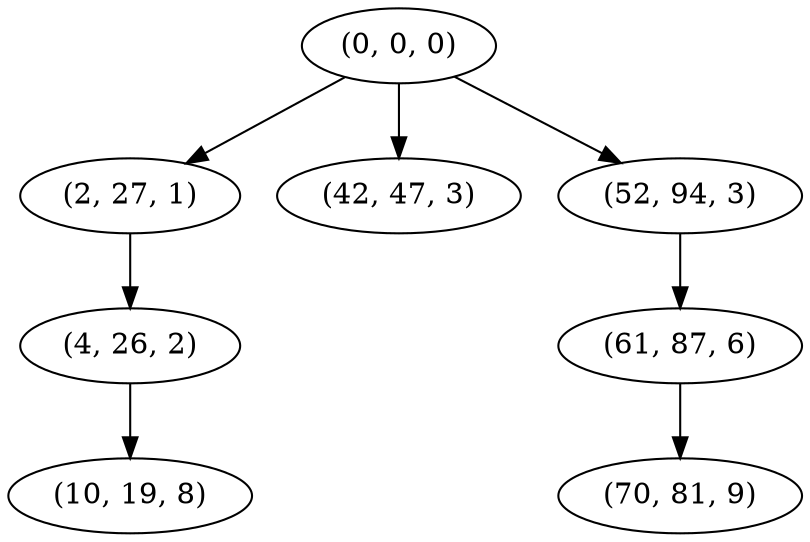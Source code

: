 digraph tree {
    "(0, 0, 0)";
    "(2, 27, 1)";
    "(4, 26, 2)";
    "(10, 19, 8)";
    "(42, 47, 3)";
    "(52, 94, 3)";
    "(61, 87, 6)";
    "(70, 81, 9)";
    "(0, 0, 0)" -> "(2, 27, 1)";
    "(0, 0, 0)" -> "(42, 47, 3)";
    "(0, 0, 0)" -> "(52, 94, 3)";
    "(2, 27, 1)" -> "(4, 26, 2)";
    "(4, 26, 2)" -> "(10, 19, 8)";
    "(52, 94, 3)" -> "(61, 87, 6)";
    "(61, 87, 6)" -> "(70, 81, 9)";
}
